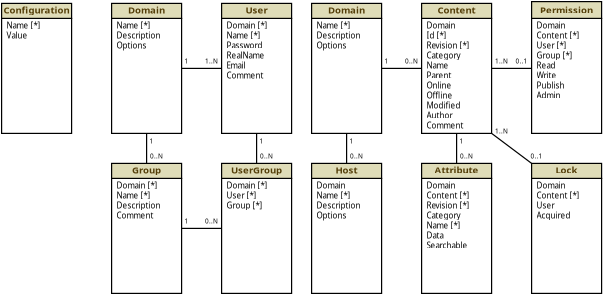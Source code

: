 <?xml version="1.0" encoding="UTF-8"?>
<dia:diagram xmlns:dia="http://www.lysator.liu.se/~alla/dia/"><dia:layer name="Background" visible="true"><dia:object type="Standard - Box" version="0" id="O0"><dia:attribute name="obj_pos"><dia:point val="6,1.25"/></dia:attribute><dia:attribute name="obj_bb"><dia:rectangle val="5.97,1.22;9.53,7.03"/></dia:attribute><dia:attribute name="elem_corner"><dia:point val="6,1.25"/></dia:attribute><dia:attribute name="elem_width"><dia:real val="3.5"/></dia:attribute><dia:attribute name="elem_height"><dia:real val="5.75"/></dia:attribute><dia:attribute name="border_width"><dia:real val="0.06"/></dia:attribute><dia:attribute name="show_background"><dia:boolean val="true"/></dia:attribute></dia:object><dia:object type="Standard - Text" version="0" id="O1"><dia:attribute name="obj_pos"><dia:point val="6.25,1.75"/></dia:attribute><dia:attribute name="obj_bb"><dia:rectangle val="6.25,1.35;8.287,7"/></dia:attribute><dia:attribute name="text"><dia:composite type="text"><dia:attribute name="string"><dia:string>#Domain
Id [*]
Revision [*]
Category
Name
Parent
Online
Offline
Modified
Author
Comment#</dia:string></dia:attribute><dia:attribute name="font"><dia:font family="sans" style="0" name="Courier"/></dia:attribute><dia:attribute name="height"><dia:real val="0.5"/></dia:attribute><dia:attribute name="pos"><dia:point val="6.25,1.75"/></dia:attribute><dia:attribute name="color"><dia:color val="#000000"/></dia:attribute><dia:attribute name="alignment"><dia:enum val="0"/></dia:attribute></dia:composite></dia:attribute></dia:object><dia:object type="Standard - Box" version="0" id="O2"><dia:attribute name="obj_pos"><dia:point val="6,0.5"/></dia:attribute><dia:attribute name="obj_bb"><dia:rectangle val="5.97,0.47;9.53,1.28"/></dia:attribute><dia:attribute name="elem_corner"><dia:point val="6,0.5"/></dia:attribute><dia:attribute name="elem_width"><dia:real val="3.5"/></dia:attribute><dia:attribute name="elem_height"><dia:real val="0.75"/></dia:attribute><dia:attribute name="border_width"><dia:real val="0.06"/></dia:attribute><dia:attribute name="inner_color"><dia:color val="#dfdcb8"/></dia:attribute><dia:attribute name="show_background"><dia:boolean val="true"/></dia:attribute></dia:object><dia:object type="Standard - Text" version="0" id="O3"><dia:attribute name="obj_pos"><dia:point val="7.75,1"/></dia:attribute><dia:attribute name="obj_bb"><dia:rectangle val="6.775,0.5;8.725,1.3"/></dia:attribute><dia:attribute name="text"><dia:composite type="text"><dia:attribute name="string"><dia:string>#Content#</dia:string></dia:attribute><dia:attribute name="font"><dia:font family="sans" style="80" name="Courier"/></dia:attribute><dia:attribute name="height"><dia:real val="0.6"/></dia:attribute><dia:attribute name="pos"><dia:point val="7.75,1"/></dia:attribute><dia:attribute name="color"><dia:color val="#543e09"/></dia:attribute><dia:attribute name="alignment"><dia:enum val="1"/></dia:attribute></dia:composite></dia:attribute></dia:object><dia:object type="Standard - Line" version="0" id="O4"><dia:attribute name="obj_pos"><dia:point val="7.75,8.5"/></dia:attribute><dia:attribute name="obj_bb"><dia:rectangle val="7.72,6.97;7.78,8.53"/></dia:attribute><dia:attribute name="conn_endpoints"><dia:point val="7.75,8.5"/><dia:point val="7.75,7"/></dia:attribute><dia:attribute name="numcp"><dia:int val="1"/></dia:attribute><dia:attribute name="line_width"><dia:real val="0.06"/></dia:attribute><dia:connections><dia:connection handle="0" to="O30" connection="1"/><dia:connection handle="1" to="O0" connection="6"/></dia:connections></dia:object><dia:object type="Standard - Line" version="0" id="O5"><dia:attribute name="obj_pos"><dia:point val="11.5,3.75"/></dia:attribute><dia:attribute name="obj_bb"><dia:rectangle val="9.47,3.72;11.53,3.78"/></dia:attribute><dia:attribute name="conn_endpoints"><dia:point val="11.5,3.75"/><dia:point val="9.5,3.75"/></dia:attribute><dia:attribute name="numcp"><dia:int val="1"/></dia:attribute><dia:attribute name="line_width"><dia:real val="0.06"/></dia:attribute></dia:object><dia:object type="Standard - Text" version="0" id="O6"><dia:attribute name="obj_pos"><dia:point val="8,7.5"/></dia:attribute><dia:attribute name="obj_bb"><dia:rectangle val="7.905,7.15;8.095,7.7"/></dia:attribute><dia:attribute name="text"><dia:composite type="text"><dia:attribute name="string"><dia:string>#1#</dia:string></dia:attribute><dia:attribute name="font"><dia:font family="sans" style="0" name="Courier"/></dia:attribute><dia:attribute name="height"><dia:real val="0.4"/></dia:attribute><dia:attribute name="pos"><dia:point val="8,7.5"/></dia:attribute><dia:attribute name="color"><dia:color val="#000000"/></dia:attribute><dia:attribute name="alignment"><dia:enum val="1"/></dia:attribute></dia:composite></dia:attribute></dia:object><dia:object type="Standard - Text" version="0" id="O7"><dia:attribute name="obj_pos"><dia:point val="8.25,8.25"/></dia:attribute><dia:attribute name="obj_bb"><dia:rectangle val="7.947,7.9;8.553,8.45"/></dia:attribute><dia:attribute name="text"><dia:composite type="text"><dia:attribute name="string"><dia:string>#0..N#</dia:string></dia:attribute><dia:attribute name="font"><dia:font family="sans" style="0" name="Courier"/></dia:attribute><dia:attribute name="height"><dia:real val="0.4"/></dia:attribute><dia:attribute name="pos"><dia:point val="8.25,8.25"/></dia:attribute><dia:attribute name="color"><dia:color val="#000000"/></dia:attribute><dia:attribute name="alignment"><dia:enum val="1"/></dia:attribute></dia:composite></dia:attribute></dia:object><dia:object type="Standard - Text" version="0" id="O8"><dia:attribute name="obj_pos"><dia:point val="10,3.5"/></dia:attribute><dia:attribute name="obj_bb"><dia:rectangle val="9.697,3.15;10.303,3.7"/></dia:attribute><dia:attribute name="text"><dia:composite type="text"><dia:attribute name="string"><dia:string>#1..N#</dia:string></dia:attribute><dia:attribute name="font"><dia:font family="sans" style="0" name="Courier"/></dia:attribute><dia:attribute name="height"><dia:real val="0.4"/></dia:attribute><dia:attribute name="pos"><dia:point val="10,3.5"/></dia:attribute><dia:attribute name="color"><dia:color val="#000000"/></dia:attribute><dia:attribute name="alignment"><dia:enum val="1"/></dia:attribute></dia:composite></dia:attribute></dia:object><dia:object type="Standard - Text" version="0" id="O9"><dia:attribute name="obj_pos"><dia:point val="10,7"/></dia:attribute><dia:attribute name="obj_bb"><dia:rectangle val="9.697,6.65;10.303,7.2"/></dia:attribute><dia:attribute name="text"><dia:composite type="text"><dia:attribute name="string"><dia:string>#1..N#</dia:string></dia:attribute><dia:attribute name="font"><dia:font family="sans" style="0" name="Courier"/></dia:attribute><dia:attribute name="height"><dia:real val="0.4"/></dia:attribute><dia:attribute name="pos"><dia:point val="10,7"/></dia:attribute><dia:attribute name="color"><dia:color val="#000000"/></dia:attribute><dia:attribute name="alignment"><dia:enum val="1"/></dia:attribute></dia:composite></dia:attribute></dia:object><dia:object type="Standard - Text" version="0" id="O10"><dia:attribute name="obj_pos"><dia:point val="11.75,8.25"/></dia:attribute><dia:attribute name="obj_bb"><dia:rectangle val="11.464,7.9;12.036,8.45"/></dia:attribute><dia:attribute name="text"><dia:composite type="text"><dia:attribute name="string"><dia:string>#0..1#</dia:string></dia:attribute><dia:attribute name="font"><dia:font family="sans" style="0" name="Courier"/></dia:attribute><dia:attribute name="height"><dia:real val="0.4"/></dia:attribute><dia:attribute name="pos"><dia:point val="11.75,8.25"/></dia:attribute><dia:attribute name="color"><dia:color val="#000000"/></dia:attribute><dia:attribute name="alignment"><dia:enum val="1"/></dia:attribute></dia:composite></dia:attribute></dia:object><dia:object type="Standard - Text" version="0" id="O11"><dia:attribute name="obj_pos"><dia:point val="11,3.5"/></dia:attribute><dia:attribute name="obj_bb"><dia:rectangle val="10.714,3.15;11.286,3.7"/></dia:attribute><dia:attribute name="text"><dia:composite type="text"><dia:attribute name="string"><dia:string>#0..1#</dia:string></dia:attribute><dia:attribute name="font"><dia:font family="sans" style="0" name="Courier"/></dia:attribute><dia:attribute name="height"><dia:real val="0.4"/></dia:attribute><dia:attribute name="pos"><dia:point val="11,3.5"/></dia:attribute><dia:attribute name="color"><dia:color val="#000000"/></dia:attribute><dia:attribute name="alignment"><dia:enum val="1"/></dia:attribute></dia:composite></dia:attribute></dia:object><dia:object type="Standard - Box" version="0" id="O12"><dia:attribute name="obj_pos"><dia:point val="11.5,1.25"/></dia:attribute><dia:attribute name="obj_bb"><dia:rectangle val="11.47,1.22;15.03,7.03"/></dia:attribute><dia:attribute name="elem_corner"><dia:point val="11.5,1.25"/></dia:attribute><dia:attribute name="elem_width"><dia:real val="3.5"/></dia:attribute><dia:attribute name="elem_height"><dia:real val="5.75"/></dia:attribute><dia:attribute name="border_width"><dia:real val="0.06"/></dia:attribute><dia:attribute name="show_background"><dia:boolean val="true"/></dia:attribute></dia:object><dia:object type="Standard - Text" version="0" id="O13"><dia:attribute name="obj_pos"><dia:point val="11.75,1.75"/></dia:attribute><dia:attribute name="obj_bb"><dia:rectangle val="11.75,1.336;13.716,5.527"/></dia:attribute><dia:attribute name="text"><dia:composite type="text"><dia:attribute name="string"><dia:string>#Domain
Content [*]
User [*]
Group [*]
Read
Write
Publish
Admin#</dia:string></dia:attribute><dia:attribute name="font"><dia:font family="sans" style="0" name="Courier"/></dia:attribute><dia:attribute name="height"><dia:real val="0.5"/></dia:attribute><dia:attribute name="pos"><dia:point val="11.75,1.75"/></dia:attribute><dia:attribute name="color"><dia:color val="#000000"/></dia:attribute><dia:attribute name="alignment"><dia:enum val="0"/></dia:attribute></dia:composite></dia:attribute></dia:object><dia:object type="Standard - Box" version="0" id="O14"><dia:attribute name="obj_pos"><dia:point val="11.5,0.41"/></dia:attribute><dia:attribute name="obj_bb"><dia:rectangle val="11.47,0.38;15.03,1.28"/></dia:attribute><dia:attribute name="elem_corner"><dia:point val="11.5,0.41"/></dia:attribute><dia:attribute name="elem_width"><dia:real val="3.5"/></dia:attribute><dia:attribute name="elem_height"><dia:real val="0.84"/></dia:attribute><dia:attribute name="border_width"><dia:real val="0.06"/></dia:attribute><dia:attribute name="inner_color"><dia:color val="#dfdcb8"/></dia:attribute><dia:attribute name="show_background"><dia:boolean val="true"/></dia:attribute></dia:object><dia:object type="Standard - Text" version="0" id="O15"><dia:attribute name="obj_pos"><dia:point val="13.25,1"/></dia:attribute><dia:attribute name="obj_bb"><dia:rectangle val="11.925,0.5;14.575,1.3"/></dia:attribute><dia:attribute name="text"><dia:composite type="text"><dia:attribute name="string"><dia:string>#Permission#</dia:string></dia:attribute><dia:attribute name="font"><dia:font family="sans" style="80" name="Courier"/></dia:attribute><dia:attribute name="height"><dia:real val="0.6"/></dia:attribute><dia:attribute name="pos"><dia:point val="13.25,1"/></dia:attribute><dia:attribute name="color"><dia:color val="#543e09"/></dia:attribute><dia:attribute name="alignment"><dia:enum val="1"/></dia:attribute></dia:composite></dia:attribute></dia:object><dia:object type="Standard - Box" version="0" id="O16"><dia:attribute name="obj_pos"><dia:point val="0.5,1.25"/></dia:attribute><dia:attribute name="obj_bb"><dia:rectangle val="0.47,1.22;4.03,7.03"/></dia:attribute><dia:attribute name="elem_corner"><dia:point val="0.5,1.25"/></dia:attribute><dia:attribute name="elem_width"><dia:real val="3.5"/></dia:attribute><dia:attribute name="elem_height"><dia:real val="5.75"/></dia:attribute><dia:attribute name="border_width"><dia:real val="0.06"/></dia:attribute><dia:attribute name="show_background"><dia:boolean val="true"/></dia:attribute></dia:object><dia:object type="Standard - Text" version="0" id="O17"><dia:attribute name="obj_pos"><dia:point val="0.75,1.75"/></dia:attribute><dia:attribute name="obj_bb"><dia:rectangle val="0.75,1.35;2.742,3"/></dia:attribute><dia:attribute name="text"><dia:composite type="text"><dia:attribute name="string"><dia:string>#Name [*]
Description
Options#</dia:string></dia:attribute><dia:attribute name="font"><dia:font family="sans" style="0" name="Courier"/></dia:attribute><dia:attribute name="height"><dia:real val="0.5"/></dia:attribute><dia:attribute name="pos"><dia:point val="0.75,1.75"/></dia:attribute><dia:attribute name="color"><dia:color val="#000000"/></dia:attribute><dia:attribute name="alignment"><dia:enum val="0"/></dia:attribute></dia:composite></dia:attribute></dia:object><dia:object type="Standard - Box" version="0" id="O18"><dia:attribute name="obj_pos"><dia:point val="0.5,0.5"/></dia:attribute><dia:attribute name="obj_bb"><dia:rectangle val="0.47,0.47;4.03,1.28"/></dia:attribute><dia:attribute name="elem_corner"><dia:point val="0.5,0.5"/></dia:attribute><dia:attribute name="elem_width"><dia:real val="3.5"/></dia:attribute><dia:attribute name="elem_height"><dia:real val="0.75"/></dia:attribute><dia:attribute name="border_width"><dia:real val="0.06"/></dia:attribute><dia:attribute name="inner_color"><dia:color val="#dfdcb8"/></dia:attribute><dia:attribute name="show_background"><dia:boolean val="true"/></dia:attribute></dia:object><dia:object type="Standard - Text" version="0" id="O19"><dia:attribute name="obj_pos"><dia:point val="2.25,1"/></dia:attribute><dia:attribute name="obj_bb"><dia:rectangle val="1.325,0.5;3.175,1.3"/></dia:attribute><dia:attribute name="text"><dia:composite type="text"><dia:attribute name="string"><dia:string>#Domain#</dia:string></dia:attribute><dia:attribute name="font"><dia:font family="sans" style="80" name="Courier"/></dia:attribute><dia:attribute name="height"><dia:real val="0.6"/></dia:attribute><dia:attribute name="pos"><dia:point val="2.25,1"/></dia:attribute><dia:attribute name="color"><dia:color val="#543e09"/></dia:attribute><dia:attribute name="alignment"><dia:enum val="1"/></dia:attribute></dia:composite></dia:attribute></dia:object><dia:object type="Standard - Line" version="0" id="O20"><dia:attribute name="obj_pos"><dia:point val="6,3.75"/></dia:attribute><dia:attribute name="obj_bb"><dia:rectangle val="3.97,3.72;6.03,3.78"/></dia:attribute><dia:attribute name="conn_endpoints"><dia:point val="6,3.75"/><dia:point val="4,3.75"/></dia:attribute><dia:attribute name="numcp"><dia:int val="1"/></dia:attribute><dia:attribute name="line_width"><dia:real val="0.06"/></dia:attribute></dia:object><dia:object type="Standard - Text" version="0" id="O21"><dia:attribute name="obj_pos"><dia:point val="5.5,3.5"/></dia:attribute><dia:attribute name="obj_bb"><dia:rectangle val="5.197,3.15;5.803,3.7"/></dia:attribute><dia:attribute name="text"><dia:composite type="text"><dia:attribute name="string"><dia:string>#0..N#</dia:string></dia:attribute><dia:attribute name="font"><dia:font family="sans" style="0" name="Courier"/></dia:attribute><dia:attribute name="height"><dia:real val="0.4"/></dia:attribute><dia:attribute name="pos"><dia:point val="5.5,3.5"/></dia:attribute><dia:attribute name="color"><dia:color val="#000000"/></dia:attribute><dia:attribute name="alignment"><dia:enum val="1"/></dia:attribute></dia:composite></dia:attribute></dia:object><dia:object type="Standard - Text" version="0" id="O22"><dia:attribute name="obj_pos"><dia:point val="4.25,3.5"/></dia:attribute><dia:attribute name="obj_bb"><dia:rectangle val="4.155,3.15;4.345,3.7"/></dia:attribute><dia:attribute name="text"><dia:composite type="text"><dia:attribute name="string"><dia:string>#1#</dia:string></dia:attribute><dia:attribute name="font"><dia:font family="sans" style="0" name="Courier"/></dia:attribute><dia:attribute name="height"><dia:real val="0.4"/></dia:attribute><dia:attribute name="pos"><dia:point val="4.25,3.5"/></dia:attribute><dia:attribute name="color"><dia:color val="#000000"/></dia:attribute><dia:attribute name="alignment"><dia:enum val="1"/></dia:attribute></dia:composite></dia:attribute></dia:object><dia:object type="Standard - Box" version="0" id="O23"><dia:attribute name="obj_pos"><dia:point val="11.5,9.25"/></dia:attribute><dia:attribute name="obj_bb"><dia:rectangle val="11.47,9.22;15.03,15.03"/></dia:attribute><dia:attribute name="elem_corner"><dia:point val="11.5,9.25"/></dia:attribute><dia:attribute name="elem_width"><dia:real val="3.5"/></dia:attribute><dia:attribute name="elem_height"><dia:real val="5.75"/></dia:attribute><dia:attribute name="border_width"><dia:real val="0.06"/></dia:attribute><dia:attribute name="show_background"><dia:boolean val="true"/></dia:attribute></dia:object><dia:object type="Standard - Text" version="0" id="O24"><dia:attribute name="obj_pos"><dia:point val="11.75,9.75"/></dia:attribute><dia:attribute name="obj_bb"><dia:rectangle val="11.75,9.35;13.702,11.5"/></dia:attribute><dia:attribute name="text"><dia:composite type="text"><dia:attribute name="string"><dia:string>#Domain
Content [*]
User
Acquired#</dia:string></dia:attribute><dia:attribute name="font"><dia:font family="sans" style="0" name="Courier"/></dia:attribute><dia:attribute name="height"><dia:real val="0.5"/></dia:attribute><dia:attribute name="pos"><dia:point val="11.75,9.75"/></dia:attribute><dia:attribute name="color"><dia:color val="#000000"/></dia:attribute><dia:attribute name="alignment"><dia:enum val="0"/></dia:attribute></dia:composite></dia:attribute></dia:object><dia:object type="Standard - Box" version="0" id="O25"><dia:attribute name="obj_pos"><dia:point val="11.5,8.5"/></dia:attribute><dia:attribute name="obj_bb"><dia:rectangle val="11.47,8.47;15.03,9.28"/></dia:attribute><dia:attribute name="elem_corner"><dia:point val="11.5,8.5"/></dia:attribute><dia:attribute name="elem_width"><dia:real val="3.5"/></dia:attribute><dia:attribute name="elem_height"><dia:real val="0.75"/></dia:attribute><dia:attribute name="border_width"><dia:real val="0.06"/></dia:attribute><dia:attribute name="inner_color"><dia:color val="#dfdcb8"/></dia:attribute><dia:attribute name="show_background"><dia:boolean val="true"/></dia:attribute></dia:object><dia:object type="Standard - Text" version="0" id="O26"><dia:attribute name="obj_pos"><dia:point val="13.25,9"/></dia:attribute><dia:attribute name="obj_bb"><dia:rectangle val="12.675,8.5;13.825,9.3"/></dia:attribute><dia:attribute name="text"><dia:composite type="text"><dia:attribute name="string"><dia:string>#Lock#</dia:string></dia:attribute><dia:attribute name="font"><dia:font family="sans" style="80" name="Courier"/></dia:attribute><dia:attribute name="height"><dia:real val="0.6"/></dia:attribute><dia:attribute name="pos"><dia:point val="13.25,9"/></dia:attribute><dia:attribute name="color"><dia:color val="#543e09"/></dia:attribute><dia:attribute name="alignment"><dia:enum val="1"/></dia:attribute></dia:composite></dia:attribute></dia:object><dia:object type="Standard - Line" version="0" id="O27"><dia:attribute name="obj_pos"><dia:point val="11.5,8.5"/></dia:attribute><dia:attribute name="obj_bb"><dia:rectangle val="9.458,6.958;11.542,8.542"/></dia:attribute><dia:attribute name="conn_endpoints"><dia:point val="11.5,8.5"/><dia:point val="9.5,7"/></dia:attribute><dia:attribute name="numcp"><dia:int val="1"/></dia:attribute><dia:attribute name="line_width"><dia:real val="0.06"/></dia:attribute><dia:connections><dia:connection handle="0" to="O25" connection="0"/><dia:connection handle="1" to="O0" connection="7"/></dia:connections></dia:object><dia:object type="Standard - Box" version="0" id="O28"><dia:attribute name="obj_pos"><dia:point val="6,9.25"/></dia:attribute><dia:attribute name="obj_bb"><dia:rectangle val="5.97,9.22;9.53,15.03"/></dia:attribute><dia:attribute name="elem_corner"><dia:point val="6,9.25"/></dia:attribute><dia:attribute name="elem_width"><dia:real val="3.5"/></dia:attribute><dia:attribute name="elem_height"><dia:real val="5.75"/></dia:attribute><dia:attribute name="border_width"><dia:real val="0.06"/></dia:attribute><dia:attribute name="show_background"><dia:boolean val="true"/></dia:attribute></dia:object><dia:object type="Standard - Text" version="0" id="O29"><dia:attribute name="obj_pos"><dia:point val="6.25,9.75"/></dia:attribute><dia:attribute name="obj_bb"><dia:rectangle val="6.25,9.35;8.287,13"/></dia:attribute><dia:attribute name="text"><dia:composite type="text"><dia:attribute name="string"><dia:string>#Domain
Content [*]
Revision [*]
Category
Name [*]
Data
Searchable#</dia:string></dia:attribute><dia:attribute name="font"><dia:font family="sans" style="0" name="Courier"/></dia:attribute><dia:attribute name="height"><dia:real val="0.5"/></dia:attribute><dia:attribute name="pos"><dia:point val="6.25,9.75"/></dia:attribute><dia:attribute name="color"><dia:color val="#000000"/></dia:attribute><dia:attribute name="alignment"><dia:enum val="0"/></dia:attribute></dia:composite></dia:attribute></dia:object><dia:object type="Standard - Box" version="0" id="O30"><dia:attribute name="obj_pos"><dia:point val="6,8.5"/></dia:attribute><dia:attribute name="obj_bb"><dia:rectangle val="5.97,8.47;9.53,9.28"/></dia:attribute><dia:attribute name="elem_corner"><dia:point val="6,8.5"/></dia:attribute><dia:attribute name="elem_width"><dia:real val="3.5"/></dia:attribute><dia:attribute name="elem_height"><dia:real val="0.75"/></dia:attribute><dia:attribute name="border_width"><dia:real val="0.06"/></dia:attribute><dia:attribute name="inner_color"><dia:color val="#dfdcb8"/></dia:attribute><dia:attribute name="show_background"><dia:boolean val="true"/></dia:attribute></dia:object><dia:object type="Standard - Text" version="0" id="O31"><dia:attribute name="obj_pos"><dia:point val="7.75,9"/></dia:attribute><dia:attribute name="obj_bb"><dia:rectangle val="6.65,8.5;8.85,9.3"/></dia:attribute><dia:attribute name="text"><dia:composite type="text"><dia:attribute name="string"><dia:string>#Attribute#</dia:string></dia:attribute><dia:attribute name="font"><dia:font family="sans" style="80" name="Courier"/></dia:attribute><dia:attribute name="height"><dia:real val="0.6"/></dia:attribute><dia:attribute name="pos"><dia:point val="7.75,9"/></dia:attribute><dia:attribute name="color"><dia:color val="#543e09"/></dia:attribute><dia:attribute name="alignment"><dia:enum val="1"/></dia:attribute></dia:composite></dia:attribute></dia:object><dia:object type="Standard - Box" version="0" id="O32"><dia:attribute name="obj_pos"><dia:point val="-9.5,1.25"/></dia:attribute><dia:attribute name="obj_bb"><dia:rectangle val="-9.53,1.22;-5.97,7.03"/></dia:attribute><dia:attribute name="elem_corner"><dia:point val="-9.5,1.25"/></dia:attribute><dia:attribute name="elem_width"><dia:real val="3.5"/></dia:attribute><dia:attribute name="elem_height"><dia:real val="5.75"/></dia:attribute><dia:attribute name="border_width"><dia:real val="0.06"/></dia:attribute><dia:attribute name="show_background"><dia:boolean val="true"/></dia:attribute></dia:object><dia:object type="Standard - Text" version="0" id="O33"><dia:attribute name="obj_pos"><dia:point val="-9.25,1.75"/></dia:attribute><dia:attribute name="obj_bb"><dia:rectangle val="-9.25,1.35;-7.258,3"/></dia:attribute><dia:attribute name="text"><dia:composite type="text"><dia:attribute name="string"><dia:string>#Name [*]
Description
Options#</dia:string></dia:attribute><dia:attribute name="font"><dia:font family="sans" style="0" name="Courier"/></dia:attribute><dia:attribute name="height"><dia:real val="0.5"/></dia:attribute><dia:attribute name="pos"><dia:point val="-9.25,1.75"/></dia:attribute><dia:attribute name="color"><dia:color val="#000000"/></dia:attribute><dia:attribute name="alignment"><dia:enum val="0"/></dia:attribute></dia:composite></dia:attribute></dia:object><dia:object type="Standard - Box" version="0" id="O34"><dia:attribute name="obj_pos"><dia:point val="-9.5,0.5"/></dia:attribute><dia:attribute name="obj_bb"><dia:rectangle val="-9.53,0.47;-5.97,1.28"/></dia:attribute><dia:attribute name="elem_corner"><dia:point val="-9.5,0.5"/></dia:attribute><dia:attribute name="elem_width"><dia:real val="3.5"/></dia:attribute><dia:attribute name="elem_height"><dia:real val="0.75"/></dia:attribute><dia:attribute name="border_width"><dia:real val="0.06"/></dia:attribute><dia:attribute name="inner_color"><dia:color val="#dfdcb8"/></dia:attribute><dia:attribute name="show_background"><dia:boolean val="true"/></dia:attribute></dia:object><dia:object type="Standard - Text" version="0" id="O35"><dia:attribute name="obj_pos"><dia:point val="-7.75,1"/></dia:attribute><dia:attribute name="obj_bb"><dia:rectangle val="-8.675,0.5;-6.825,1.3"/></dia:attribute><dia:attribute name="text"><dia:composite type="text"><dia:attribute name="string"><dia:string>#Domain#</dia:string></dia:attribute><dia:attribute name="font"><dia:font family="sans" style="80" name="Courier"/></dia:attribute><dia:attribute name="height"><dia:real val="0.6"/></dia:attribute><dia:attribute name="pos"><dia:point val="-7.75,1"/></dia:attribute><dia:attribute name="color"><dia:color val="#543e09"/></dia:attribute><dia:attribute name="alignment"><dia:enum val="1"/></dia:attribute></dia:composite></dia:attribute></dia:object><dia:object type="Standard - Text" version="0" id="O36"><dia:attribute name="obj_pos"><dia:point val="-5.75,3.5"/></dia:attribute><dia:attribute name="obj_bb"><dia:rectangle val="-5.845,3.15;-5.655,3.7"/></dia:attribute><dia:attribute name="text"><dia:composite type="text"><dia:attribute name="string"><dia:string>#1#</dia:string></dia:attribute><dia:attribute name="font"><dia:font family="sans" style="0" name="Courier"/></dia:attribute><dia:attribute name="height"><dia:real val="0.4"/></dia:attribute><dia:attribute name="pos"><dia:point val="-5.75,3.5"/></dia:attribute><dia:attribute name="color"><dia:color val="#000000"/></dia:attribute><dia:attribute name="alignment"><dia:enum val="1"/></dia:attribute></dia:composite></dia:attribute></dia:object><dia:object type="Standard - Box" version="0" id="O37"><dia:attribute name="obj_pos"><dia:point val="-4,1.25"/></dia:attribute><dia:attribute name="obj_bb"><dia:rectangle val="-4.03,1.22;-0.47,7.03"/></dia:attribute><dia:attribute name="elem_corner"><dia:point val="-4,1.25"/></dia:attribute><dia:attribute name="elem_width"><dia:real val="3.5"/></dia:attribute><dia:attribute name="elem_height"><dia:real val="5.75"/></dia:attribute><dia:attribute name="border_width"><dia:real val="0.06"/></dia:attribute><dia:attribute name="show_background"><dia:boolean val="true"/></dia:attribute></dia:object><dia:object type="Standard - Text" version="0" id="O38"><dia:attribute name="obj_pos"><dia:point val="-3.75,1.75"/></dia:attribute><dia:attribute name="obj_bb"><dia:rectangle val="-3.75,1.35;-1.833,4.5"/></dia:attribute><dia:attribute name="text"><dia:composite type="text"><dia:attribute name="string"><dia:string>#Domain [*]
Name [*]
Password
RealName
Email
Comment#</dia:string></dia:attribute><dia:attribute name="font"><dia:font family="sans" style="0" name="Courier"/></dia:attribute><dia:attribute name="height"><dia:real val="0.5"/></dia:attribute><dia:attribute name="pos"><dia:point val="-3.75,1.75"/></dia:attribute><dia:attribute name="color"><dia:color val="#000000"/></dia:attribute><dia:attribute name="alignment"><dia:enum val="0"/></dia:attribute></dia:composite></dia:attribute></dia:object><dia:object type="Standard - Box" version="0" id="O39"><dia:attribute name="obj_pos"><dia:point val="-4,0.5"/></dia:attribute><dia:attribute name="obj_bb"><dia:rectangle val="-4.03,0.47;-0.47,1.28"/></dia:attribute><dia:attribute name="elem_corner"><dia:point val="-4,0.5"/></dia:attribute><dia:attribute name="elem_width"><dia:real val="3.5"/></dia:attribute><dia:attribute name="elem_height"><dia:real val="0.75"/></dia:attribute><dia:attribute name="border_width"><dia:real val="0.06"/></dia:attribute><dia:attribute name="inner_color"><dia:color val="#dfdcb8"/></dia:attribute><dia:attribute name="show_background"><dia:boolean val="true"/></dia:attribute></dia:object><dia:object type="Standard - Text" version="0" id="O40"><dia:attribute name="obj_pos"><dia:point val="-2.25,1"/></dia:attribute><dia:attribute name="obj_bb"><dia:rectangle val="-2.8,0.5;-1.7,1.3"/></dia:attribute><dia:attribute name="text"><dia:composite type="text"><dia:attribute name="string"><dia:string>#User#</dia:string></dia:attribute><dia:attribute name="font"><dia:font family="sans" style="80" name="Courier"/></dia:attribute><dia:attribute name="height"><dia:real val="0.6"/></dia:attribute><dia:attribute name="pos"><dia:point val="-2.25,1"/></dia:attribute><dia:attribute name="color"><dia:color val="#543e09"/></dia:attribute><dia:attribute name="alignment"><dia:enum val="1"/></dia:attribute></dia:composite></dia:attribute></dia:object><dia:object type="Standard - Line" version="0" id="O41"><dia:attribute name="obj_pos"><dia:point val="-4,3.75"/></dia:attribute><dia:attribute name="obj_bb"><dia:rectangle val="-6.03,3.72;-3.97,3.78"/></dia:attribute><dia:attribute name="conn_endpoints"><dia:point val="-4,3.75"/><dia:point val="-6,3.75"/></dia:attribute><dia:attribute name="numcp"><dia:int val="1"/></dia:attribute><dia:attribute name="line_width"><dia:real val="0.06"/></dia:attribute></dia:object><dia:object type="Standard - Box" version="0" id="O42"><dia:attribute name="obj_pos"><dia:point val="-9.5,9.25"/></dia:attribute><dia:attribute name="obj_bb"><dia:rectangle val="-9.53,9.22;-5.97,15.03"/></dia:attribute><dia:attribute name="elem_corner"><dia:point val="-9.5,9.25"/></dia:attribute><dia:attribute name="elem_width"><dia:real val="3.5"/></dia:attribute><dia:attribute name="elem_height"><dia:real val="5.75"/></dia:attribute><dia:attribute name="border_width"><dia:real val="0.06"/></dia:attribute><dia:attribute name="show_background"><dia:boolean val="true"/></dia:attribute></dia:object><dia:object type="Standard - Text" version="0" id="O43"><dia:attribute name="obj_pos"><dia:point val="-9.25,9.75"/></dia:attribute><dia:attribute name="obj_bb"><dia:rectangle val="-9.25,9.35;-7.258,11.5"/></dia:attribute><dia:attribute name="text"><dia:composite type="text"><dia:attribute name="string"><dia:string>#Domain [*]
Name [*]
Description
Comment#</dia:string></dia:attribute><dia:attribute name="font"><dia:font family="sans" style="0" name="Courier"/></dia:attribute><dia:attribute name="height"><dia:real val="0.5"/></dia:attribute><dia:attribute name="pos"><dia:point val="-9.25,9.75"/></dia:attribute><dia:attribute name="color"><dia:color val="#000000"/></dia:attribute><dia:attribute name="alignment"><dia:enum val="0"/></dia:attribute></dia:composite></dia:attribute></dia:object><dia:object type="Standard - Box" version="0" id="O44"><dia:attribute name="obj_pos"><dia:point val="-9.5,8.5"/></dia:attribute><dia:attribute name="obj_bb"><dia:rectangle val="-9.53,8.47;-5.97,9.28"/></dia:attribute><dia:attribute name="elem_corner"><dia:point val="-9.5,8.5"/></dia:attribute><dia:attribute name="elem_width"><dia:real val="3.5"/></dia:attribute><dia:attribute name="elem_height"><dia:real val="0.75"/></dia:attribute><dia:attribute name="border_width"><dia:real val="0.06"/></dia:attribute><dia:attribute name="inner_color"><dia:color val="#dfdcb8"/></dia:attribute><dia:attribute name="show_background"><dia:boolean val="true"/></dia:attribute></dia:object><dia:object type="Standard - Text" version="0" id="O45"><dia:attribute name="obj_pos"><dia:point val="-7.75,9"/></dia:attribute><dia:attribute name="obj_bb"><dia:rectangle val="-8.475,8.5;-7.025,9.3"/></dia:attribute><dia:attribute name="text"><dia:composite type="text"><dia:attribute name="string"><dia:string>#Group#</dia:string></dia:attribute><dia:attribute name="font"><dia:font family="sans" style="80" name="Courier"/></dia:attribute><dia:attribute name="height"><dia:real val="0.6"/></dia:attribute><dia:attribute name="pos"><dia:point val="-7.75,9"/></dia:attribute><dia:attribute name="color"><dia:color val="#543e09"/></dia:attribute><dia:attribute name="alignment"><dia:enum val="1"/></dia:attribute></dia:composite></dia:attribute></dia:object><dia:object type="Standard - Line" version="0" id="O46"><dia:attribute name="obj_pos"><dia:point val="-7.75,8.5"/></dia:attribute><dia:attribute name="obj_bb"><dia:rectangle val="-7.78,6.97;-7.72,8.53"/></dia:attribute><dia:attribute name="conn_endpoints"><dia:point val="-7.75,8.5"/><dia:point val="-7.75,7"/></dia:attribute><dia:attribute name="numcp"><dia:int val="1"/></dia:attribute><dia:attribute name="line_width"><dia:real val="0.06"/></dia:attribute><dia:connections><dia:connection handle="0" to="O44" connection="1"/><dia:connection handle="1" to="O32" connection="6"/></dia:connections></dia:object><dia:object type="Standard - Text" version="0" id="O47"><dia:attribute name="obj_pos"><dia:point val="-7.5,7.5"/></dia:attribute><dia:attribute name="obj_bb"><dia:rectangle val="-7.595,7.15;-7.405,7.7"/></dia:attribute><dia:attribute name="text"><dia:composite type="text"><dia:attribute name="string"><dia:string>#1#</dia:string></dia:attribute><dia:attribute name="font"><dia:font family="sans" style="0" name="Courier"/></dia:attribute><dia:attribute name="height"><dia:real val="0.4"/></dia:attribute><dia:attribute name="pos"><dia:point val="-7.5,7.5"/></dia:attribute><dia:attribute name="color"><dia:color val="#000000"/></dia:attribute><dia:attribute name="alignment"><dia:enum val="1"/></dia:attribute></dia:composite></dia:attribute></dia:object><dia:object type="Standard - Text" version="0" id="O48"><dia:attribute name="obj_pos"><dia:point val="-7.25,8.25"/></dia:attribute><dia:attribute name="obj_bb"><dia:rectangle val="-7.553,7.9;-6.947,8.45"/></dia:attribute><dia:attribute name="text"><dia:composite type="text"><dia:attribute name="string"><dia:string>#0..N#</dia:string></dia:attribute><dia:attribute name="font"><dia:font family="sans" style="0" name="Courier"/></dia:attribute><dia:attribute name="height"><dia:real val="0.4"/></dia:attribute><dia:attribute name="pos"><dia:point val="-7.25,8.25"/></dia:attribute><dia:attribute name="color"><dia:color val="#000000"/></dia:attribute><dia:attribute name="alignment"><dia:enum val="1"/></dia:attribute></dia:composite></dia:attribute></dia:object><dia:object type="Standard - Box" version="0" id="O49"><dia:attribute name="obj_pos"><dia:point val="-4,9.25"/></dia:attribute><dia:attribute name="obj_bb"><dia:rectangle val="-4.03,9.22;-0.47,15.03"/></dia:attribute><dia:attribute name="elem_corner"><dia:point val="-4,9.25"/></dia:attribute><dia:attribute name="elem_width"><dia:real val="3.5"/></dia:attribute><dia:attribute name="elem_height"><dia:real val="5.75"/></dia:attribute><dia:attribute name="border_width"><dia:real val="0.06"/></dia:attribute><dia:attribute name="show_background"><dia:boolean val="true"/></dia:attribute></dia:object><dia:object type="Standard - Text" version="0" id="O50"><dia:attribute name="obj_pos"><dia:point val="-3.75,9.75"/></dia:attribute><dia:attribute name="obj_bb"><dia:rectangle val="-3.75,9.35;-1.833,11"/></dia:attribute><dia:attribute name="text"><dia:composite type="text"><dia:attribute name="string"><dia:string>#Domain [*]
User [*]
Group [*]#</dia:string></dia:attribute><dia:attribute name="font"><dia:font family="sans" style="0" name="Courier"/></dia:attribute><dia:attribute name="height"><dia:real val="0.5"/></dia:attribute><dia:attribute name="pos"><dia:point val="-3.75,9.75"/></dia:attribute><dia:attribute name="color"><dia:color val="#000000"/></dia:attribute><dia:attribute name="alignment"><dia:enum val="0"/></dia:attribute></dia:composite></dia:attribute></dia:object><dia:object type="Standard - Box" version="0" id="O51"><dia:attribute name="obj_pos"><dia:point val="-4,8.5"/></dia:attribute><dia:attribute name="obj_bb"><dia:rectangle val="-4.03,8.47;-0.47,9.28"/></dia:attribute><dia:attribute name="elem_corner"><dia:point val="-4,8.5"/></dia:attribute><dia:attribute name="elem_width"><dia:real val="3.5"/></dia:attribute><dia:attribute name="elem_height"><dia:real val="0.75"/></dia:attribute><dia:attribute name="border_width"><dia:real val="0.06"/></dia:attribute><dia:attribute name="inner_color"><dia:color val="#dfdcb8"/></dia:attribute><dia:attribute name="show_background"><dia:boolean val="true"/></dia:attribute></dia:object><dia:object type="Standard - Text" version="0" id="O52"><dia:attribute name="obj_pos"><dia:point val="-2.25,9"/></dia:attribute><dia:attribute name="obj_bb"><dia:rectangle val="-3.525,8.5;-0.975,9.3"/></dia:attribute><dia:attribute name="text"><dia:composite type="text"><dia:attribute name="string"><dia:string>#UserGroup#</dia:string></dia:attribute><dia:attribute name="font"><dia:font family="sans" style="80" name="Courier"/></dia:attribute><dia:attribute name="height"><dia:real val="0.6"/></dia:attribute><dia:attribute name="pos"><dia:point val="-2.25,9"/></dia:attribute><dia:attribute name="color"><dia:color val="#543e09"/></dia:attribute><dia:attribute name="alignment"><dia:enum val="1"/></dia:attribute></dia:composite></dia:attribute></dia:object><dia:object type="Standard - Line" version="0" id="O53"><dia:attribute name="obj_pos"><dia:point val="-4,11.75"/></dia:attribute><dia:attribute name="obj_bb"><dia:rectangle val="-6.03,11.72;-3.97,11.78"/></dia:attribute><dia:attribute name="conn_endpoints"><dia:point val="-4,11.75"/><dia:point val="-6,11.75"/></dia:attribute><dia:attribute name="numcp"><dia:int val="1"/></dia:attribute><dia:attribute name="line_width"><dia:real val="0.06"/></dia:attribute></dia:object><dia:object type="Standard - Line" version="0" id="O54"><dia:attribute name="obj_pos"><dia:point val="-2.25,8.5"/></dia:attribute><dia:attribute name="obj_bb"><dia:rectangle val="-2.28,6.97;-2.22,8.53"/></dia:attribute><dia:attribute name="conn_endpoints"><dia:point val="-2.25,8.5"/><dia:point val="-2.25,7"/></dia:attribute><dia:attribute name="numcp"><dia:int val="1"/></dia:attribute><dia:attribute name="line_width"><dia:real val="0.06"/></dia:attribute><dia:connections><dia:connection handle="0" to="O51" connection="1"/><dia:connection handle="1" to="O37" connection="6"/></dia:connections></dia:object><dia:object type="Standard - Text" version="0" id="O55"><dia:attribute name="obj_pos"><dia:point val="-2,7.5"/></dia:attribute><dia:attribute name="obj_bb"><dia:rectangle val="-2.095,7.15;-1.905,7.7"/></dia:attribute><dia:attribute name="text"><dia:composite type="text"><dia:attribute name="string"><dia:string>#1#</dia:string></dia:attribute><dia:attribute name="font"><dia:font family="sans" style="0" name="Courier"/></dia:attribute><dia:attribute name="height"><dia:real val="0.4"/></dia:attribute><dia:attribute name="pos"><dia:point val="-2,7.5"/></dia:attribute><dia:attribute name="color"><dia:color val="#000000"/></dia:attribute><dia:attribute name="alignment"><dia:enum val="1"/></dia:attribute></dia:composite></dia:attribute></dia:object><dia:object type="Standard - Text" version="0" id="O56"><dia:attribute name="obj_pos"><dia:point val="-5.75,11.5"/></dia:attribute><dia:attribute name="obj_bb"><dia:rectangle val="-5.845,11.15;-5.655,11.7"/></dia:attribute><dia:attribute name="text"><dia:composite type="text"><dia:attribute name="string"><dia:string>#1#</dia:string></dia:attribute><dia:attribute name="font"><dia:font family="sans" style="0" name="Courier"/></dia:attribute><dia:attribute name="height"><dia:real val="0.4"/></dia:attribute><dia:attribute name="pos"><dia:point val="-5.75,11.5"/></dia:attribute><dia:attribute name="color"><dia:color val="#000000"/></dia:attribute><dia:attribute name="alignment"><dia:enum val="1"/></dia:attribute></dia:composite></dia:attribute></dia:object><dia:object type="Standard - Text" version="0" id="O57"><dia:attribute name="obj_pos"><dia:point val="-4.5,11.5"/></dia:attribute><dia:attribute name="obj_bb"><dia:rectangle val="-4.803,11.15;-4.197,11.7"/></dia:attribute><dia:attribute name="text"><dia:composite type="text"><dia:attribute name="string"><dia:string>#0..N#</dia:string></dia:attribute><dia:attribute name="font"><dia:font family="sans" style="0" name="Courier"/></dia:attribute><dia:attribute name="height"><dia:real val="0.4"/></dia:attribute><dia:attribute name="pos"><dia:point val="-4.5,11.5"/></dia:attribute><dia:attribute name="color"><dia:color val="#000000"/></dia:attribute><dia:attribute name="alignment"><dia:enum val="1"/></dia:attribute></dia:composite></dia:attribute></dia:object><dia:object type="Standard - Text" version="0" id="O58"><dia:attribute name="obj_pos"><dia:point val="-1.75,8.25"/></dia:attribute><dia:attribute name="obj_bb"><dia:rectangle val="-2.053,7.9;-1.447,8.45"/></dia:attribute><dia:attribute name="text"><dia:composite type="text"><dia:attribute name="string"><dia:string>#0..N#</dia:string></dia:attribute><dia:attribute name="font"><dia:font family="sans" style="0" name="Courier"/></dia:attribute><dia:attribute name="height"><dia:real val="0.4"/></dia:attribute><dia:attribute name="pos"><dia:point val="-1.75,8.25"/></dia:attribute><dia:attribute name="color"><dia:color val="#000000"/></dia:attribute><dia:attribute name="alignment"><dia:enum val="1"/></dia:attribute></dia:composite></dia:attribute></dia:object><dia:object type="Standard - Text" version="0" id="O59"><dia:attribute name="obj_pos"><dia:point val="-4.5,3.5"/></dia:attribute><dia:attribute name="obj_bb"><dia:rectangle val="-4.803,3.15;-4.197,3.7"/></dia:attribute><dia:attribute name="text"><dia:composite type="text"><dia:attribute name="string"><dia:string>#1..N#</dia:string></dia:attribute><dia:attribute name="font"><dia:font family="sans" style="0" name="Courier"/></dia:attribute><dia:attribute name="height"><dia:real val="0.4"/></dia:attribute><dia:attribute name="pos"><dia:point val="-4.5,3.5"/></dia:attribute><dia:attribute name="color"><dia:color val="#000000"/></dia:attribute><dia:attribute name="alignment"><dia:enum val="1"/></dia:attribute></dia:composite></dia:attribute></dia:object><dia:object type="Standard - Box" version="0" id="O60"><dia:attribute name="obj_pos"><dia:point val="-15,1.25"/></dia:attribute><dia:attribute name="obj_bb"><dia:rectangle val="-15.03,1.22;-11.47,7.03"/></dia:attribute><dia:attribute name="elem_corner"><dia:point val="-15,1.25"/></dia:attribute><dia:attribute name="elem_width"><dia:real val="3.5"/></dia:attribute><dia:attribute name="elem_height"><dia:real val="5.75"/></dia:attribute><dia:attribute name="border_width"><dia:real val="0.06"/></dia:attribute><dia:attribute name="show_background"><dia:boolean val="true"/></dia:attribute></dia:object><dia:object type="Standard - Text" version="0" id="O61"><dia:attribute name="obj_pos"><dia:point val="-14.75,1.75"/></dia:attribute><dia:attribute name="obj_bb"><dia:rectangle val="-14.75,1.35;-13.158,2.5"/></dia:attribute><dia:attribute name="text"><dia:composite type="text"><dia:attribute name="string"><dia:string>#Name [*]
Value#</dia:string></dia:attribute><dia:attribute name="font"><dia:font family="sans" style="0" name="Courier"/></dia:attribute><dia:attribute name="height"><dia:real val="0.5"/></dia:attribute><dia:attribute name="pos"><dia:point val="-14.75,1.75"/></dia:attribute><dia:attribute name="color"><dia:color val="#000000"/></dia:attribute><dia:attribute name="alignment"><dia:enum val="0"/></dia:attribute></dia:composite></dia:attribute></dia:object><dia:object type="Standard - Box" version="0" id="O62"><dia:attribute name="obj_pos"><dia:point val="-15,0.5"/></dia:attribute><dia:attribute name="obj_bb"><dia:rectangle val="-15.03,0.47;-11.47,1.28"/></dia:attribute><dia:attribute name="elem_corner"><dia:point val="-15,0.5"/></dia:attribute><dia:attribute name="elem_width"><dia:real val="3.5"/></dia:attribute><dia:attribute name="elem_height"><dia:real val="0.75"/></dia:attribute><dia:attribute name="border_width"><dia:real val="0.06"/></dia:attribute><dia:attribute name="inner_color"><dia:color val="#dfdcb8"/></dia:attribute><dia:attribute name="show_background"><dia:boolean val="true"/></dia:attribute></dia:object><dia:object type="Standard - Text" version="0" id="O63"><dia:attribute name="obj_pos"><dia:point val="-13.25,1"/></dia:attribute><dia:attribute name="obj_bb"><dia:rectangle val="-14.925,0.5;-11.575,1.3"/></dia:attribute><dia:attribute name="text"><dia:composite type="text"><dia:attribute name="string"><dia:string>#Configuration#</dia:string></dia:attribute><dia:attribute name="font"><dia:font family="sans" style="80" name="Courier"/></dia:attribute><dia:attribute name="height"><dia:real val="0.6"/></dia:attribute><dia:attribute name="pos"><dia:point val="-13.25,1"/></dia:attribute><dia:attribute name="color"><dia:color val="#543e09"/></dia:attribute><dia:attribute name="alignment"><dia:enum val="1"/></dia:attribute></dia:composite></dia:attribute></dia:object><dia:object type="Standard - Box" version="0" id="O64"><dia:attribute name="obj_pos"><dia:point val="0.5,9.25"/></dia:attribute><dia:attribute name="obj_bb"><dia:rectangle val="0.47,9.22;4.03,15.03"/></dia:attribute><dia:attribute name="elem_corner"><dia:point val="0.5,9.25"/></dia:attribute><dia:attribute name="elem_width"><dia:real val="3.5"/></dia:attribute><dia:attribute name="elem_height"><dia:real val="5.75"/></dia:attribute><dia:attribute name="border_width"><dia:real val="0.06"/></dia:attribute><dia:attribute name="show_background"><dia:boolean val="true"/></dia:attribute></dia:object><dia:object type="Standard - Text" version="0" id="O65"><dia:attribute name="obj_pos"><dia:point val="0.75,9.75"/></dia:attribute><dia:attribute name="obj_bb"><dia:rectangle val="0.75,9.35;2.742,11.5"/></dia:attribute><dia:attribute name="text"><dia:composite type="text"><dia:attribute name="string"><dia:string>#Domain
Name [*]
Description
Options#</dia:string></dia:attribute><dia:attribute name="font"><dia:font family="sans" style="0" name="Courier"/></dia:attribute><dia:attribute name="height"><dia:real val="0.5"/></dia:attribute><dia:attribute name="pos"><dia:point val="0.75,9.75"/></dia:attribute><dia:attribute name="color"><dia:color val="#000000"/></dia:attribute><dia:attribute name="alignment"><dia:enum val="0"/></dia:attribute></dia:composite></dia:attribute></dia:object><dia:object type="Standard - Box" version="0" id="O66"><dia:attribute name="obj_pos"><dia:point val="0.5,8.5"/></dia:attribute><dia:attribute name="obj_bb"><dia:rectangle val="0.47,8.47;4.03,9.28"/></dia:attribute><dia:attribute name="elem_corner"><dia:point val="0.5,8.5"/></dia:attribute><dia:attribute name="elem_width"><dia:real val="3.5"/></dia:attribute><dia:attribute name="elem_height"><dia:real val="0.75"/></dia:attribute><dia:attribute name="border_width"><dia:real val="0.06"/></dia:attribute><dia:attribute name="inner_color"><dia:color val="#dfdcb8"/></dia:attribute><dia:attribute name="show_background"><dia:boolean val="true"/></dia:attribute></dia:object><dia:object type="Standard - Text" version="0" id="O67"><dia:attribute name="obj_pos"><dia:point val="2.25,9"/></dia:attribute><dia:attribute name="obj_bb"><dia:rectangle val="1.675,8.5;2.825,9.3"/></dia:attribute><dia:attribute name="text"><dia:composite type="text"><dia:attribute name="string"><dia:string>#Host#</dia:string></dia:attribute><dia:attribute name="font"><dia:font family="sans" style="80" name="Courier"/></dia:attribute><dia:attribute name="height"><dia:real val="0.6"/></dia:attribute><dia:attribute name="pos"><dia:point val="2.25,9"/></dia:attribute><dia:attribute name="color"><dia:color val="#543e09"/></dia:attribute><dia:attribute name="alignment"><dia:enum val="1"/></dia:attribute></dia:composite></dia:attribute></dia:object><dia:object type="Standard - Line" version="0" id="O68"><dia:attribute name="obj_pos"><dia:point val="2.25,8.5"/></dia:attribute><dia:attribute name="obj_bb"><dia:rectangle val="2.22,6.97;2.28,8.53"/></dia:attribute><dia:attribute name="conn_endpoints"><dia:point val="2.25,8.5"/><dia:point val="2.25,7"/></dia:attribute><dia:attribute name="numcp"><dia:int val="1"/></dia:attribute><dia:attribute name="line_width"><dia:real val="0.06"/></dia:attribute><dia:connections><dia:connection handle="0" to="O66" connection="1"/><dia:connection handle="1" to="O16" connection="6"/></dia:connections></dia:object><dia:object type="Standard - Text" version="0" id="O69"><dia:attribute name="obj_pos"><dia:point val="2.5,7.5"/></dia:attribute><dia:attribute name="obj_bb"><dia:rectangle val="2.405,7.15;2.595,7.7"/></dia:attribute><dia:attribute name="text"><dia:composite type="text"><dia:attribute name="string"><dia:string>#1#</dia:string></dia:attribute><dia:attribute name="font"><dia:font family="sans" style="0" name="Courier"/></dia:attribute><dia:attribute name="height"><dia:real val="0.4"/></dia:attribute><dia:attribute name="pos"><dia:point val="2.5,7.5"/></dia:attribute><dia:attribute name="color"><dia:color val="#000000"/></dia:attribute><dia:attribute name="alignment"><dia:enum val="1"/></dia:attribute></dia:composite></dia:attribute></dia:object><dia:object type="Standard - Text" version="0" id="O70"><dia:attribute name="obj_pos"><dia:point val="2.75,8.25"/></dia:attribute><dia:attribute name="obj_bb"><dia:rectangle val="2.447,7.9;3.053,8.45"/></dia:attribute><dia:attribute name="text"><dia:composite type="text"><dia:attribute name="string"><dia:string>#0..N#</dia:string></dia:attribute><dia:attribute name="font"><dia:font family="sans" style="0" name="Courier"/></dia:attribute><dia:attribute name="height"><dia:real val="0.4"/></dia:attribute><dia:attribute name="pos"><dia:point val="2.75,8.25"/></dia:attribute><dia:attribute name="color"><dia:color val="#000000"/></dia:attribute><dia:attribute name="alignment"><dia:enum val="1"/></dia:attribute></dia:composite></dia:attribute></dia:object></dia:layer></dia:diagram>
